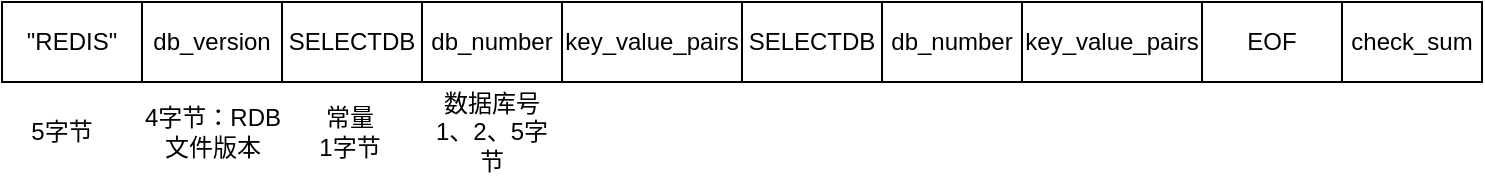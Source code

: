<mxfile version="26.1.0">
  <diagram name="第 1 页" id="fXM0uCMqJM0664jHBCFd">
    <mxGraphModel dx="1026" dy="684" grid="1" gridSize="10" guides="1" tooltips="1" connect="1" arrows="1" fold="1" page="1" pageScale="1" pageWidth="827" pageHeight="1169" math="0" shadow="0">
      <root>
        <mxCell id="0" />
        <mxCell id="1" parent="0" />
        <mxCell id="aiFn7cLQpYImXhf1txMJ-1" value="&quot;REDIS&quot;" style="rounded=0;whiteSpace=wrap;html=1;" vertex="1" parent="1">
          <mxGeometry x="210" y="230" width="70" height="40" as="geometry" />
        </mxCell>
        <mxCell id="aiFn7cLQpYImXhf1txMJ-2" value="db_version" style="rounded=0;whiteSpace=wrap;html=1;" vertex="1" parent="1">
          <mxGeometry x="280" y="230" width="70" height="40" as="geometry" />
        </mxCell>
        <mxCell id="aiFn7cLQpYImXhf1txMJ-3" value="SELECTDB" style="rounded=0;whiteSpace=wrap;html=1;" vertex="1" parent="1">
          <mxGeometry x="350" y="230" width="70" height="40" as="geometry" />
        </mxCell>
        <mxCell id="aiFn7cLQpYImXhf1txMJ-4" value="db_number" style="rounded=0;whiteSpace=wrap;html=1;" vertex="1" parent="1">
          <mxGeometry x="420" y="230" width="70" height="40" as="geometry" />
        </mxCell>
        <mxCell id="aiFn7cLQpYImXhf1txMJ-5" value="key_value_pairs" style="rounded=0;whiteSpace=wrap;html=1;" vertex="1" parent="1">
          <mxGeometry x="490" y="230" width="90" height="40" as="geometry" />
        </mxCell>
        <mxCell id="aiFn7cLQpYImXhf1txMJ-6" value="SELECTDB" style="rounded=0;whiteSpace=wrap;html=1;" vertex="1" parent="1">
          <mxGeometry x="580" y="230" width="70" height="40" as="geometry" />
        </mxCell>
        <mxCell id="aiFn7cLQpYImXhf1txMJ-7" value="db_number" style="rounded=0;whiteSpace=wrap;html=1;" vertex="1" parent="1">
          <mxGeometry x="650" y="230" width="70" height="40" as="geometry" />
        </mxCell>
        <mxCell id="aiFn7cLQpYImXhf1txMJ-8" value="key_value_pairs" style="rounded=0;whiteSpace=wrap;html=1;" vertex="1" parent="1">
          <mxGeometry x="720" y="230" width="90" height="40" as="geometry" />
        </mxCell>
        <mxCell id="aiFn7cLQpYImXhf1txMJ-9" value="EOF" style="rounded=0;whiteSpace=wrap;html=1;" vertex="1" parent="1">
          <mxGeometry x="810" y="230" width="70" height="40" as="geometry" />
        </mxCell>
        <mxCell id="aiFn7cLQpYImXhf1txMJ-10" value="check_sum" style="rounded=0;whiteSpace=wrap;html=1;" vertex="1" parent="1">
          <mxGeometry x="880" y="230" width="70" height="40" as="geometry" />
        </mxCell>
        <mxCell id="aiFn7cLQpYImXhf1txMJ-11" value="5字节" style="text;html=1;align=center;verticalAlign=middle;whiteSpace=wrap;rounded=0;" vertex="1" parent="1">
          <mxGeometry x="210" y="280" width="60" height="30" as="geometry" />
        </mxCell>
        <mxCell id="aiFn7cLQpYImXhf1txMJ-12" value="4字节：RDB文件版本" style="text;html=1;align=center;verticalAlign=middle;whiteSpace=wrap;rounded=0;" vertex="1" parent="1">
          <mxGeometry x="277.5" y="280" width="75" height="30" as="geometry" />
        </mxCell>
        <mxCell id="aiFn7cLQpYImXhf1txMJ-13" value="常量&lt;div&gt;1字节&lt;/div&gt;" style="text;html=1;align=center;verticalAlign=middle;whiteSpace=wrap;rounded=0;" vertex="1" parent="1">
          <mxGeometry x="354" y="280" width="60" height="30" as="geometry" />
        </mxCell>
        <mxCell id="aiFn7cLQpYImXhf1txMJ-14" value="数据库号&lt;div&gt;1、2、5字节&lt;/div&gt;" style="text;html=1;align=center;verticalAlign=middle;whiteSpace=wrap;rounded=0;" vertex="1" parent="1">
          <mxGeometry x="425" y="280" width="60" height="30" as="geometry" />
        </mxCell>
      </root>
    </mxGraphModel>
  </diagram>
</mxfile>
